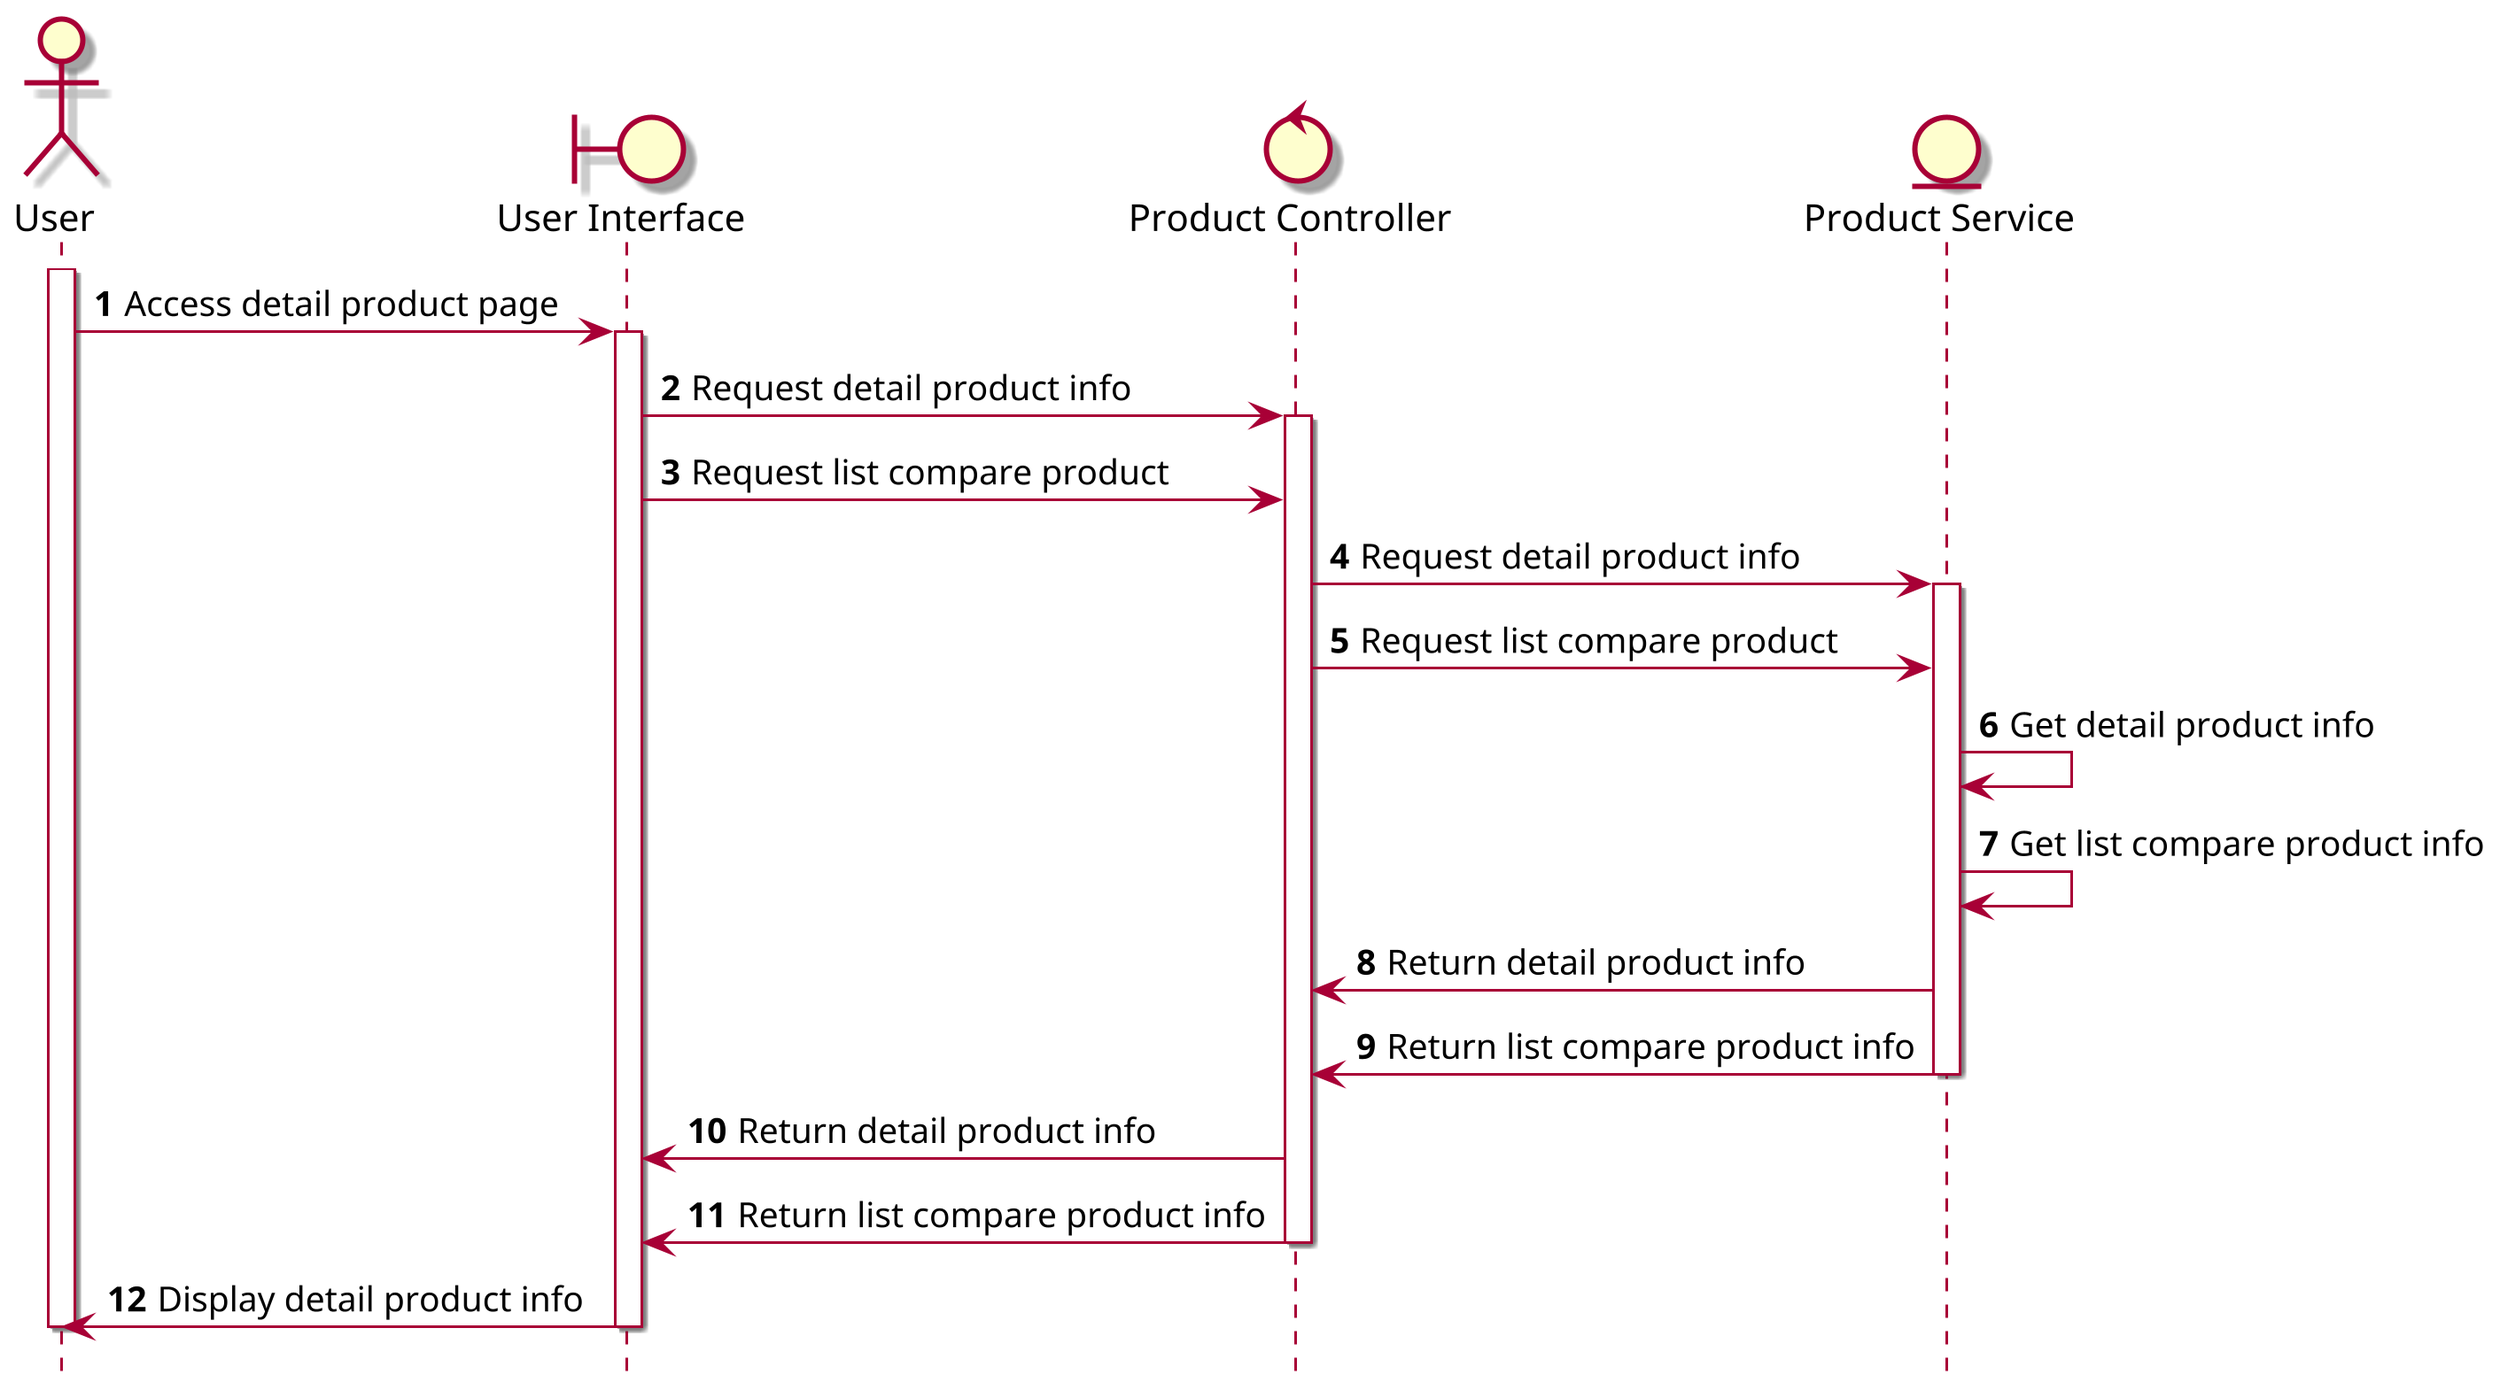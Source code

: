 @startuml SQ8_Compareproduct

skin rose
scale 3
hide footbox

actor "User" as user
boundary "User Interface" as ui
control "Product Controller" as pCon
entity "Product Service" as pSer

autonumber
user++
user -> ui++ : Access detail product page
ui -> pCon++ : Request detail product info
ui -> pCon : Request list compare product
pCon -> pSer++ : Request detail product info
pCon -> pSer : Request list compare product
pSer -> pSer : Get detail product info
pSer -> pSer : Get list compare product info
pSer -> pCon : Return detail product info
pSer -> pCon-- : Return list compare product info
pCon -> ui : Return detail product info
pCon -> ui-- : Return list compare product info
ui -> user-- : Display detail product info
user--
@enduml